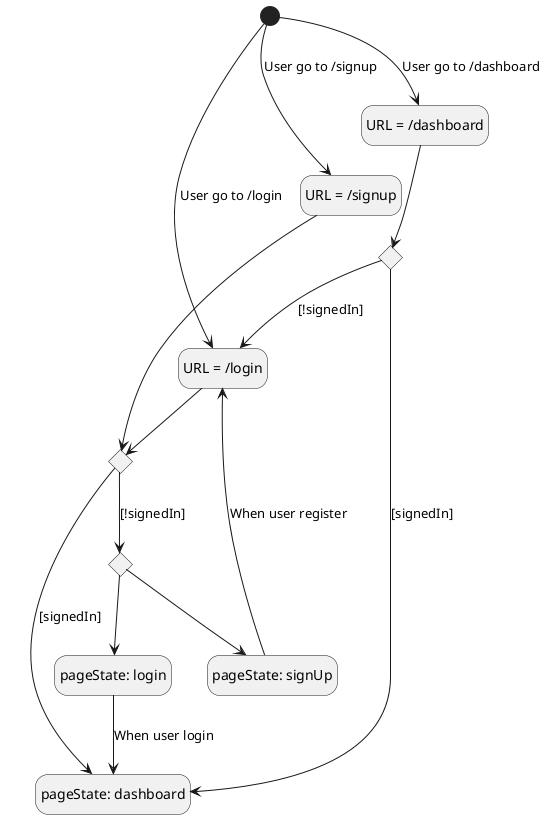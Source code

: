 @startuml
hide empty description
[*] --> LoginPageURL: User go to /login
[*] --> SignUpPageURL: User go to /signup
[*] --> DashboardURL: User go to /dashboard
' [*] --> DashboardURL: User go to /dashboard

state isLoggedIn <<choice>>
state pageRouter <<choice>>
state "pageState: dashboard" as DisplayDashboard
state "pageState: login" as DisplayLogin
state "pageState: signUp" as DisplaySignUp
' state "authState: signIn" as AuthSignIn
' state "authState: signedIn" as AuthSignedIn
state "URL = /signup" as SignUpPageURL
state "URL = /login" as LoginPageURL
state "URL = /dashboard" as DashboardURL  
LoginPageURL --> isLoggedIn
' AuthSignedIn --> DashboardURL 
isLoggedIn --> DisplayDashboard:[signedIn]
SignUpPageURL --> isLoggedIn

state isLoggedInDashboard <<choice>>
DashboardURL --> isLoggedInDashboard
isLoggedInDashboard --> DisplayDashboard : [signedIn]
isLoggedInDashboard --> LoginPageURL: [!signedIn]

isLoggedIn --> pageRouter: [!signedIn]
pageRouter --> DisplayLogin 
' AuthSignIn --> DisplayLogin
pageRouter --> DisplaySignUp
' AuthSignUp --> DisplaySignUp
' ShowDashboardPage -->[*]
' ShowLoginPage --> [*]
DisplaySignUp --> LoginPageURL : When user register
DisplayLogin --> DisplayDashboard: When user login
@enduml